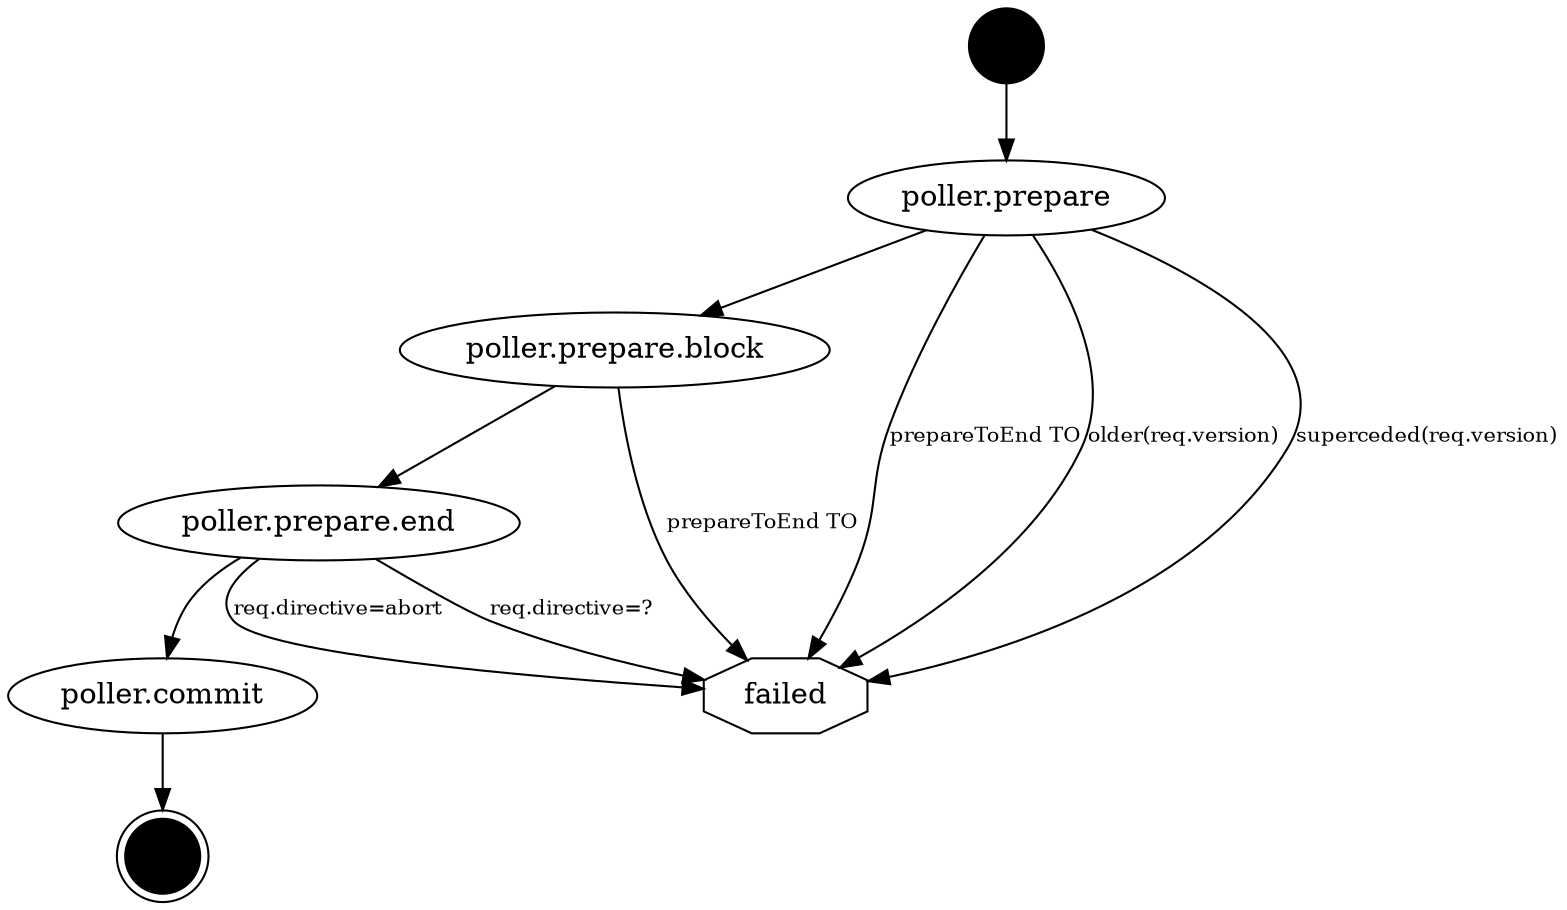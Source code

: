 digraph G {
  start [label="" shape=circle style=filled fillcolor=black]
  PP [label="poller.prepare"]
  PPB [label="poller.prepare.block"]
  PPE [label="poller.prepare.end"]
  PC [label="poller.commit"]

  failed [shape=octagon]
  committed [label="" shape=doublecircle style=filled fillcolor=black]

  start -> PP
  PP -> PPB
  PPB -> PPE
  PPE -> PC
  PC -> committed

  edge [fontsize=10]
  PP -> failed [label="prepareToEnd TO"]
  PP -> failed [label="older(req.version)"]
  PP -> failed [label="superceded(req.version)"]
  PPB -> failed [label="prepareToEnd TO"]
  PPE -> failed [label="req.directive=abort"]
  PPE -> failed [label="req.directive=?"]
}
